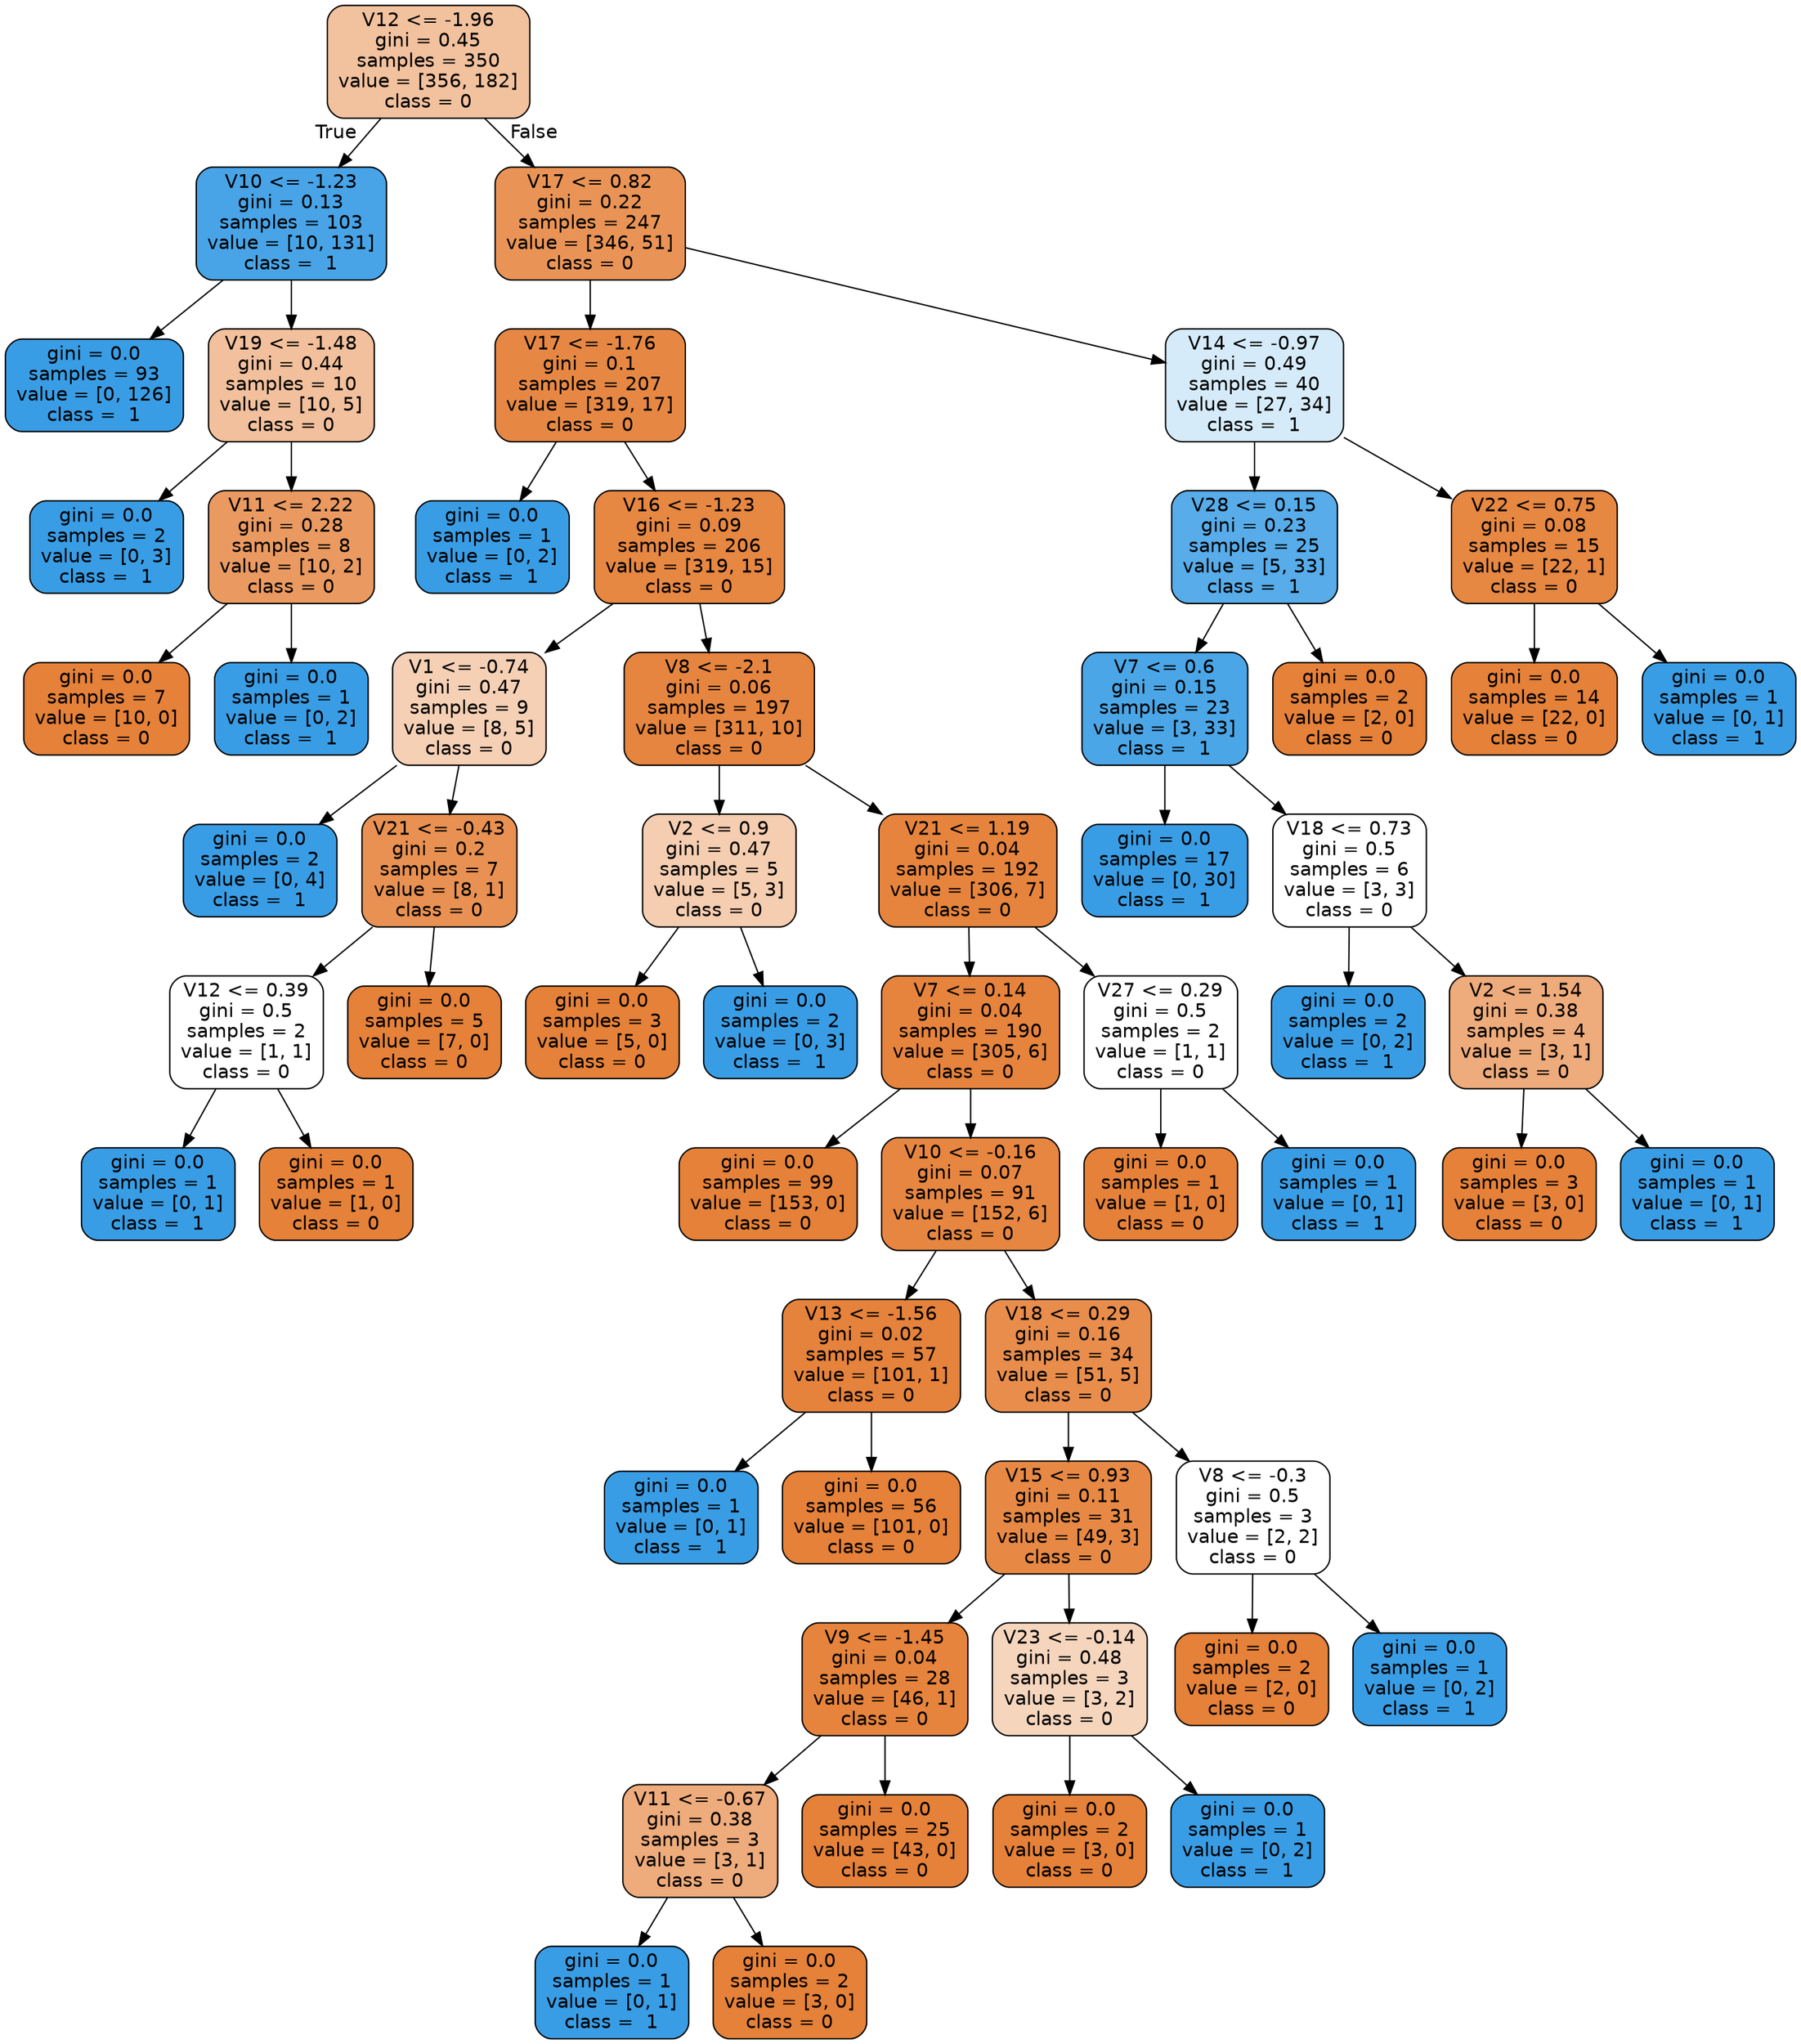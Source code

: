 digraph Tree {
node [shape=box, style="filled, rounded", color="black", fontname=helvetica] ;
edge [fontname=helvetica] ;
0 [label="V12 <= -1.96\ngini = 0.45\nsamples = 350\nvalue = [356, 182]\nclass = 0", fillcolor="#f2c19e"] ;
1 [label="V10 <= -1.23\ngini = 0.13\nsamples = 103\nvalue = [10, 131]\nclass =  1", fillcolor="#48a4e7"] ;
0 -> 1 [labeldistance=2.5, labelangle=45, headlabel="True"] ;
2 [label="gini = 0.0\nsamples = 93\nvalue = [0, 126]\nclass =  1", fillcolor="#399de5"] ;
1 -> 2 ;
3 [label="V19 <= -1.48\ngini = 0.44\nsamples = 10\nvalue = [10, 5]\nclass = 0", fillcolor="#f2c09c"] ;
1 -> 3 ;
4 [label="gini = 0.0\nsamples = 2\nvalue = [0, 3]\nclass =  1", fillcolor="#399de5"] ;
3 -> 4 ;
5 [label="V11 <= 2.22\ngini = 0.28\nsamples = 8\nvalue = [10, 2]\nclass = 0", fillcolor="#ea9a61"] ;
3 -> 5 ;
6 [label="gini = 0.0\nsamples = 7\nvalue = [10, 0]\nclass = 0", fillcolor="#e58139"] ;
5 -> 6 ;
7 [label="gini = 0.0\nsamples = 1\nvalue = [0, 2]\nclass =  1", fillcolor="#399de5"] ;
5 -> 7 ;
8 [label="V17 <= 0.82\ngini = 0.22\nsamples = 247\nvalue = [346, 51]\nclass = 0", fillcolor="#e99456"] ;
0 -> 8 [labeldistance=2.5, labelangle=-45, headlabel="False"] ;
9 [label="V17 <= -1.76\ngini = 0.1\nsamples = 207\nvalue = [319, 17]\nclass = 0", fillcolor="#e68844"] ;
8 -> 9 ;
10 [label="gini = 0.0\nsamples = 1\nvalue = [0, 2]\nclass =  1", fillcolor="#399de5"] ;
9 -> 10 ;
11 [label="V16 <= -1.23\ngini = 0.09\nsamples = 206\nvalue = [319, 15]\nclass = 0", fillcolor="#e68742"] ;
9 -> 11 ;
12 [label="V1 <= -0.74\ngini = 0.47\nsamples = 9\nvalue = [8, 5]\nclass = 0", fillcolor="#f5d0b5"] ;
11 -> 12 ;
13 [label="gini = 0.0\nsamples = 2\nvalue = [0, 4]\nclass =  1", fillcolor="#399de5"] ;
12 -> 13 ;
14 [label="V21 <= -0.43\ngini = 0.2\nsamples = 7\nvalue = [8, 1]\nclass = 0", fillcolor="#e89152"] ;
12 -> 14 ;
15 [label="V12 <= 0.39\ngini = 0.5\nsamples = 2\nvalue = [1, 1]\nclass = 0", fillcolor="#ffffff"] ;
14 -> 15 ;
16 [label="gini = 0.0\nsamples = 1\nvalue = [0, 1]\nclass =  1", fillcolor="#399de5"] ;
15 -> 16 ;
17 [label="gini = 0.0\nsamples = 1\nvalue = [1, 0]\nclass = 0", fillcolor="#e58139"] ;
15 -> 17 ;
18 [label="gini = 0.0\nsamples = 5\nvalue = [7, 0]\nclass = 0", fillcolor="#e58139"] ;
14 -> 18 ;
19 [label="V8 <= -2.1\ngini = 0.06\nsamples = 197\nvalue = [311, 10]\nclass = 0", fillcolor="#e6853f"] ;
11 -> 19 ;
20 [label="V2 <= 0.9\ngini = 0.47\nsamples = 5\nvalue = [5, 3]\nclass = 0", fillcolor="#f5cdb0"] ;
19 -> 20 ;
21 [label="gini = 0.0\nsamples = 3\nvalue = [5, 0]\nclass = 0", fillcolor="#e58139"] ;
20 -> 21 ;
22 [label="gini = 0.0\nsamples = 2\nvalue = [0, 3]\nclass =  1", fillcolor="#399de5"] ;
20 -> 22 ;
23 [label="V21 <= 1.19\ngini = 0.04\nsamples = 192\nvalue = [306, 7]\nclass = 0", fillcolor="#e6843e"] ;
19 -> 23 ;
24 [label="V7 <= 0.14\ngini = 0.04\nsamples = 190\nvalue = [305, 6]\nclass = 0", fillcolor="#e6833d"] ;
23 -> 24 ;
25 [label="gini = 0.0\nsamples = 99\nvalue = [153, 0]\nclass = 0", fillcolor="#e58139"] ;
24 -> 25 ;
26 [label="V10 <= -0.16\ngini = 0.07\nsamples = 91\nvalue = [152, 6]\nclass = 0", fillcolor="#e68641"] ;
24 -> 26 ;
27 [label="V13 <= -1.56\ngini = 0.02\nsamples = 57\nvalue = [101, 1]\nclass = 0", fillcolor="#e5823b"] ;
26 -> 27 ;
28 [label="gini = 0.0\nsamples = 1\nvalue = [0, 1]\nclass =  1", fillcolor="#399de5"] ;
27 -> 28 ;
29 [label="gini = 0.0\nsamples = 56\nvalue = [101, 0]\nclass = 0", fillcolor="#e58139"] ;
27 -> 29 ;
30 [label="V18 <= 0.29\ngini = 0.16\nsamples = 34\nvalue = [51, 5]\nclass = 0", fillcolor="#e88d4c"] ;
26 -> 30 ;
31 [label="V15 <= 0.93\ngini = 0.11\nsamples = 31\nvalue = [49, 3]\nclass = 0", fillcolor="#e78945"] ;
30 -> 31 ;
32 [label="V9 <= -1.45\ngini = 0.04\nsamples = 28\nvalue = [46, 1]\nclass = 0", fillcolor="#e6843d"] ;
31 -> 32 ;
33 [label="V11 <= -0.67\ngini = 0.38\nsamples = 3\nvalue = [3, 1]\nclass = 0", fillcolor="#eeab7b"] ;
32 -> 33 ;
34 [label="gini = 0.0\nsamples = 1\nvalue = [0, 1]\nclass =  1", fillcolor="#399de5"] ;
33 -> 34 ;
35 [label="gini = 0.0\nsamples = 2\nvalue = [3, 0]\nclass = 0", fillcolor="#e58139"] ;
33 -> 35 ;
36 [label="gini = 0.0\nsamples = 25\nvalue = [43, 0]\nclass = 0", fillcolor="#e58139"] ;
32 -> 36 ;
37 [label="V23 <= -0.14\ngini = 0.48\nsamples = 3\nvalue = [3, 2]\nclass = 0", fillcolor="#f6d5bd"] ;
31 -> 37 ;
38 [label="gini = 0.0\nsamples = 2\nvalue = [3, 0]\nclass = 0", fillcolor="#e58139"] ;
37 -> 38 ;
39 [label="gini = 0.0\nsamples = 1\nvalue = [0, 2]\nclass =  1", fillcolor="#399de5"] ;
37 -> 39 ;
40 [label="V8 <= -0.3\ngini = 0.5\nsamples = 3\nvalue = [2, 2]\nclass = 0", fillcolor="#ffffff"] ;
30 -> 40 ;
41 [label="gini = 0.0\nsamples = 2\nvalue = [2, 0]\nclass = 0", fillcolor="#e58139"] ;
40 -> 41 ;
42 [label="gini = 0.0\nsamples = 1\nvalue = [0, 2]\nclass =  1", fillcolor="#399de5"] ;
40 -> 42 ;
43 [label="V27 <= 0.29\ngini = 0.5\nsamples = 2\nvalue = [1, 1]\nclass = 0", fillcolor="#ffffff"] ;
23 -> 43 ;
44 [label="gini = 0.0\nsamples = 1\nvalue = [1, 0]\nclass = 0", fillcolor="#e58139"] ;
43 -> 44 ;
45 [label="gini = 0.0\nsamples = 1\nvalue = [0, 1]\nclass =  1", fillcolor="#399de5"] ;
43 -> 45 ;
46 [label="V14 <= -0.97\ngini = 0.49\nsamples = 40\nvalue = [27, 34]\nclass =  1", fillcolor="#d6ebfa"] ;
8 -> 46 ;
47 [label="V28 <= 0.15\ngini = 0.23\nsamples = 25\nvalue = [5, 33]\nclass =  1", fillcolor="#57ace9"] ;
46 -> 47 ;
48 [label="V7 <= 0.6\ngini = 0.15\nsamples = 23\nvalue = [3, 33]\nclass =  1", fillcolor="#4ba6e7"] ;
47 -> 48 ;
49 [label="gini = 0.0\nsamples = 17\nvalue = [0, 30]\nclass =  1", fillcolor="#399de5"] ;
48 -> 49 ;
50 [label="V18 <= 0.73\ngini = 0.5\nsamples = 6\nvalue = [3, 3]\nclass = 0", fillcolor="#ffffff"] ;
48 -> 50 ;
51 [label="gini = 0.0\nsamples = 2\nvalue = [0, 2]\nclass =  1", fillcolor="#399de5"] ;
50 -> 51 ;
52 [label="V2 <= 1.54\ngini = 0.38\nsamples = 4\nvalue = [3, 1]\nclass = 0", fillcolor="#eeab7b"] ;
50 -> 52 ;
53 [label="gini = 0.0\nsamples = 3\nvalue = [3, 0]\nclass = 0", fillcolor="#e58139"] ;
52 -> 53 ;
54 [label="gini = 0.0\nsamples = 1\nvalue = [0, 1]\nclass =  1", fillcolor="#399de5"] ;
52 -> 54 ;
55 [label="gini = 0.0\nsamples = 2\nvalue = [2, 0]\nclass = 0", fillcolor="#e58139"] ;
47 -> 55 ;
56 [label="V22 <= 0.75\ngini = 0.08\nsamples = 15\nvalue = [22, 1]\nclass = 0", fillcolor="#e68742"] ;
46 -> 56 ;
57 [label="gini = 0.0\nsamples = 14\nvalue = [22, 0]\nclass = 0", fillcolor="#e58139"] ;
56 -> 57 ;
58 [label="gini = 0.0\nsamples = 1\nvalue = [0, 1]\nclass =  1", fillcolor="#399de5"] ;
56 -> 58 ;
}